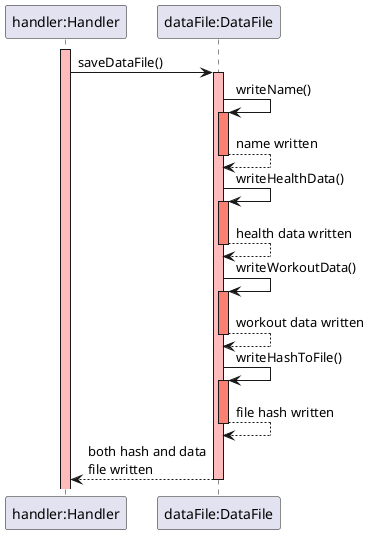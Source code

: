 @startuml

participant "handler:Handler" as Handler
participant "dataFile:DataFile" as DataFile

activate Handler #FFBBBB
Handler -> DataFile: saveDataFile()
activate DataFile #FFBBBB

DataFile -> DataFile: writeName()
activate DataFile #salmon
DataFile --> DataFile: name written
deactivate DataFile #salmon

DataFile -> DataFile: writeHealthData()
activate DataFile #salmon
DataFile --> DataFile: health data written
deactivate DataFile #salmon

DataFile -> DataFile: writeWorkoutData()
activate DataFile #salmon
DataFile --> DataFile: workout data written
deactivate DataFile #salmon

DataFile -> DataFile: writeHashToFile()
activate DataFile #salmon
DataFile --> DataFile: file hash written
deactivate DataFile #salmon

DataFile --> Handler: both hash and data\nfile written
deactivate DataFile #salmon
deactivate DataFile #FFBBBB

@enduml